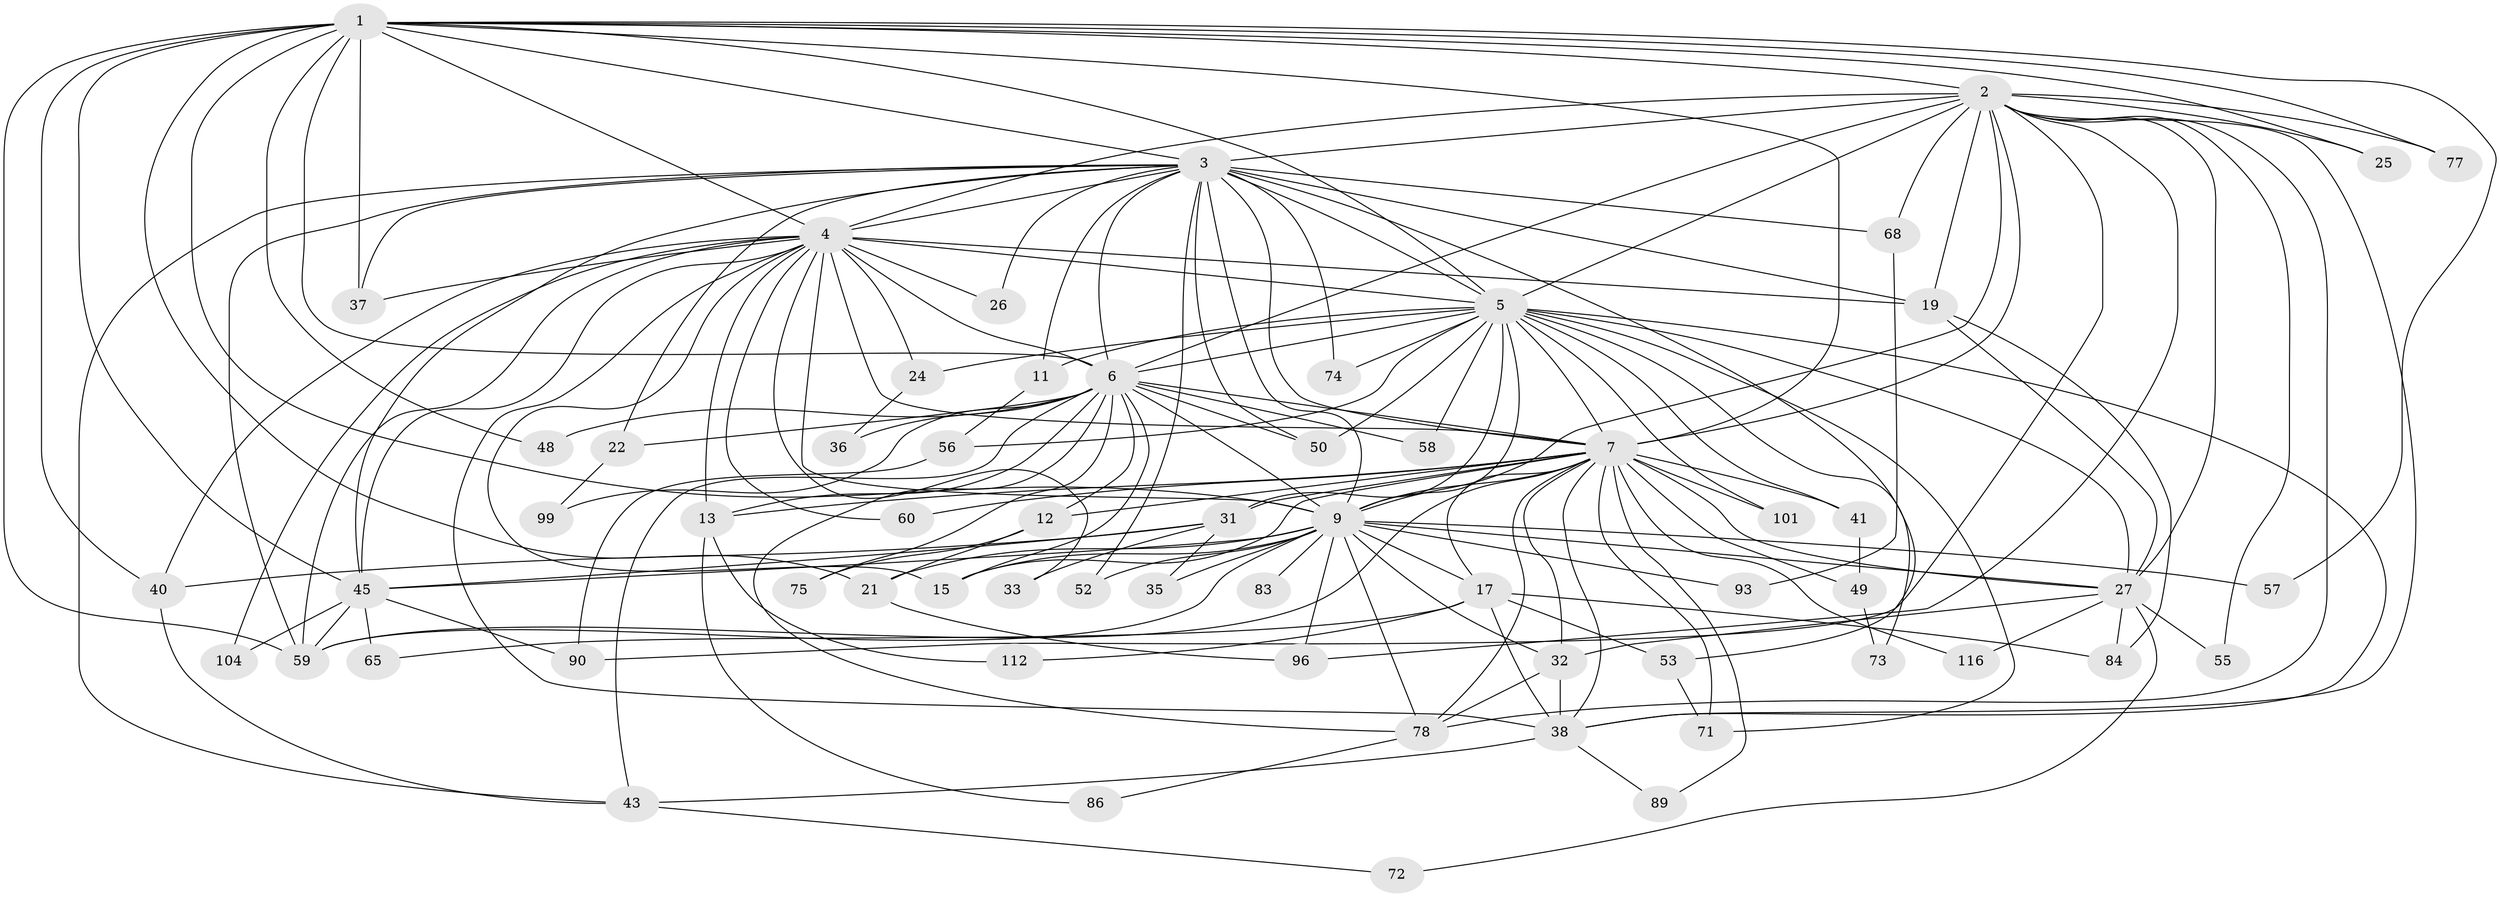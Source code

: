 // original degree distribution, {20: 0.015748031496062992, 21: 0.023622047244094488, 26: 0.007874015748031496, 25: 0.007874015748031496, 15: 0.007874015748031496, 22: 0.007874015748031496, 24: 0.007874015748031496, 3: 0.1889763779527559, 4: 0.12598425196850394, 6: 0.023622047244094488, 8: 0.015748031496062992, 2: 0.5118110236220472, 9: 0.007874015748031496, 7: 0.015748031496062992, 5: 0.031496062992125984}
// Generated by graph-tools (version 1.1) at 2025/17/03/04/25 18:17:46]
// undirected, 63 vertices, 169 edges
graph export_dot {
graph [start="1"]
  node [color=gray90,style=filled];
  1 [super="+66+39"];
  2;
  3 [super="+115+28+62+97+42+44+30"];
  4 [super="+16+102"];
  5;
  6 [super="+10"];
  7 [super="+81+8+87"];
  9 [super="+29+18+46+109+122+106+82+14+34"];
  11;
  12;
  13 [super="+76"];
  15 [super="+69"];
  17;
  19 [super="+110"];
  21 [super="+61+67"];
  22;
  24;
  25;
  26;
  27 [super="+92"];
  31 [super="+121+125+91"];
  32 [super="+88"];
  33;
  35;
  36;
  37;
  38 [super="+63+114+107+47"];
  40 [super="+127"];
  41;
  43;
  45 [super="+64+51"];
  48;
  49;
  50 [super="+124"];
  52;
  53;
  55;
  56;
  57;
  58;
  59 [super="+105+94"];
  60;
  65;
  68;
  71 [super="+98"];
  72;
  73;
  74;
  75;
  77;
  78 [super="+80"];
  83;
  84 [super="+100"];
  86;
  89;
  90;
  93;
  96 [super="+123"];
  99;
  101;
  104;
  112;
  116;
  1 -- 2;
  1 -- 3;
  1 -- 4;
  1 -- 5;
  1 -- 6 [weight=2];
  1 -- 7 [weight=4];
  1 -- 9;
  1 -- 21 [weight=2];
  1 -- 25;
  1 -- 37;
  1 -- 40;
  1 -- 48;
  1 -- 57;
  1 -- 77;
  1 -- 45 [weight=2];
  1 -- 59;
  2 -- 3 [weight=2];
  2 -- 4;
  2 -- 5;
  2 -- 6 [weight=2];
  2 -- 7 [weight=2];
  2 -- 9 [weight=2];
  2 -- 19;
  2 -- 25;
  2 -- 27;
  2 -- 55;
  2 -- 68;
  2 -- 77;
  2 -- 78;
  2 -- 90;
  2 -- 96;
  2 -- 38;
  3 -- 4 [weight=2];
  3 -- 5;
  3 -- 6 [weight=3];
  3 -- 7 [weight=3];
  3 -- 9 [weight=4];
  3 -- 11;
  3 -- 22;
  3 -- 26;
  3 -- 45;
  3 -- 50;
  3 -- 53;
  3 -- 68;
  3 -- 43;
  3 -- 74;
  3 -- 37;
  3 -- 19;
  3 -- 52;
  3 -- 59;
  4 -- 5 [weight=2];
  4 -- 6 [weight=2];
  4 -- 7 [weight=2];
  4 -- 9 [weight=2];
  4 -- 13;
  4 -- 15;
  4 -- 19;
  4 -- 24;
  4 -- 33;
  4 -- 37;
  4 -- 45;
  4 -- 59;
  4 -- 60;
  4 -- 38;
  4 -- 40;
  4 -- 26;
  4 -- 104;
  5 -- 6 [weight=3];
  5 -- 7 [weight=2];
  5 -- 9 [weight=2];
  5 -- 11;
  5 -- 24;
  5 -- 27;
  5 -- 31;
  5 -- 38;
  5 -- 41;
  5 -- 50;
  5 -- 56;
  5 -- 58;
  5 -- 73;
  5 -- 74;
  5 -- 101;
  5 -- 71;
  6 -- 7 [weight=4];
  6 -- 9 [weight=4];
  6 -- 15;
  6 -- 22;
  6 -- 58;
  6 -- 99;
  6 -- 36;
  6 -- 43;
  6 -- 12;
  6 -- 13;
  6 -- 75;
  6 -- 78;
  6 -- 48;
  6 -- 50;
  7 -- 9 [weight=8];
  7 -- 12;
  7 -- 71;
  7 -- 78;
  7 -- 89;
  7 -- 101;
  7 -- 31 [weight=2];
  7 -- 15;
  7 -- 17;
  7 -- 32;
  7 -- 41;
  7 -- 49;
  7 -- 116;
  7 -- 60;
  7 -- 59;
  7 -- 13;
  7 -- 38;
  7 -- 27;
  9 -- 17;
  9 -- 96;
  9 -- 21 [weight=2];
  9 -- 52;
  9 -- 35;
  9 -- 83 [weight=2];
  9 -- 57;
  9 -- 45;
  9 -- 15;
  9 -- 27;
  9 -- 32;
  9 -- 78;
  9 -- 59;
  9 -- 93;
  11 -- 56;
  12 -- 21;
  12 -- 75;
  13 -- 112;
  13 -- 86;
  17 -- 53;
  17 -- 65;
  17 -- 84;
  17 -- 112;
  17 -- 38 [weight=2];
  19 -- 84;
  19 -- 27;
  21 -- 96;
  22 -- 99;
  24 -- 36;
  27 -- 32;
  27 -- 55;
  27 -- 72;
  27 -- 116;
  27 -- 84;
  31 -- 33;
  31 -- 35;
  31 -- 40;
  31 -- 45;
  32 -- 78;
  32 -- 38;
  38 -- 89;
  38 -- 43;
  40 -- 43;
  41 -- 49;
  43 -- 72;
  45 -- 65;
  45 -- 90;
  45 -- 104;
  45 -- 59;
  49 -- 73;
  53 -- 71;
  56 -- 90;
  68 -- 93;
  78 -- 86;
}
